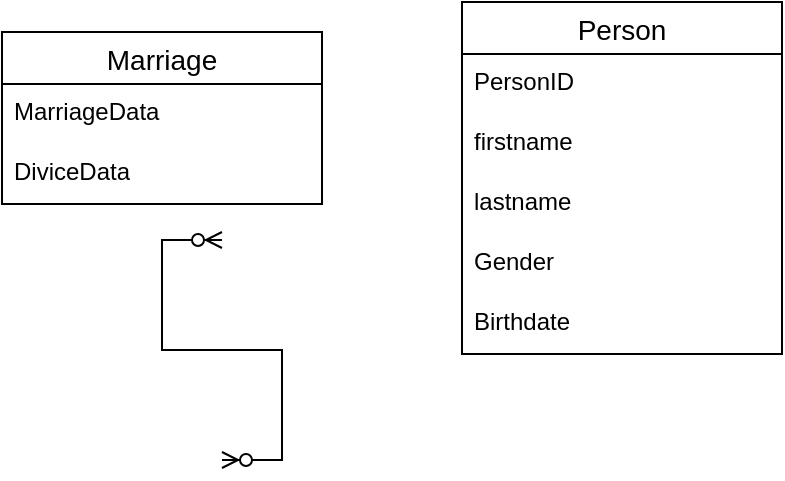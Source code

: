 <mxfile version="24.8.3">
  <diagram name="Page-1" id="Mpr27-hh_Rr52EJVnXrc">
    <mxGraphModel dx="1050" dy="618" grid="1" gridSize="10" guides="1" tooltips="1" connect="1" arrows="1" fold="1" page="1" pageScale="1" pageWidth="827" pageHeight="1169" math="0" shadow="0">
      <root>
        <mxCell id="0" />
        <mxCell id="1" parent="0" />
        <mxCell id="RT2dwashtf7dHHnjhqL0-16" value="Person" style="swimlane;fontStyle=0;childLayout=stackLayout;horizontal=1;startSize=26;horizontalStack=0;resizeParent=1;resizeParentMax=0;resizeLast=0;collapsible=1;marginBottom=0;align=center;fontSize=14;" vertex="1" parent="1">
          <mxGeometry x="510" y="241" width="160" height="176" as="geometry">
            <mxRectangle x="370" y="260" width="80" height="30" as="alternateBounds" />
          </mxGeometry>
        </mxCell>
        <mxCell id="RT2dwashtf7dHHnjhqL0-28" value="PersonID" style="text;strokeColor=none;fillColor=none;spacingLeft=4;spacingRight=4;overflow=hidden;rotatable=0;points=[[0,0.5],[1,0.5]];portConstraint=eastwest;fontSize=12;whiteSpace=wrap;html=1;" vertex="1" parent="RT2dwashtf7dHHnjhqL0-16">
          <mxGeometry y="26" width="160" height="30" as="geometry" />
        </mxCell>
        <mxCell id="RT2dwashtf7dHHnjhqL0-17" value="firstname" style="text;strokeColor=none;fillColor=none;spacingLeft=4;spacingRight=4;overflow=hidden;rotatable=0;points=[[0,0.5],[1,0.5]];portConstraint=eastwest;fontSize=12;whiteSpace=wrap;html=1;" vertex="1" parent="RT2dwashtf7dHHnjhqL0-16">
          <mxGeometry y="56" width="160" height="30" as="geometry" />
        </mxCell>
        <mxCell id="RT2dwashtf7dHHnjhqL0-18" value="lastname&lt;span style=&quot;white-space: pre;&quot;&gt;&#x9;&lt;/span&gt;" style="text;strokeColor=none;fillColor=none;spacingLeft=4;spacingRight=4;overflow=hidden;rotatable=0;points=[[0,0.5],[1,0.5]];portConstraint=eastwest;fontSize=12;whiteSpace=wrap;html=1;" vertex="1" parent="RT2dwashtf7dHHnjhqL0-16">
          <mxGeometry y="86" width="160" height="30" as="geometry" />
        </mxCell>
        <mxCell id="RT2dwashtf7dHHnjhqL0-19" value="Gender" style="text;strokeColor=none;fillColor=none;spacingLeft=4;spacingRight=4;overflow=hidden;rotatable=0;points=[[0,0.5],[1,0.5]];portConstraint=eastwest;fontSize=12;whiteSpace=wrap;html=1;" vertex="1" parent="RT2dwashtf7dHHnjhqL0-16">
          <mxGeometry y="116" width="160" height="30" as="geometry" />
        </mxCell>
        <mxCell id="RT2dwashtf7dHHnjhqL0-20" value="Birthdate" style="text;strokeColor=none;fillColor=none;spacingLeft=4;spacingRight=4;overflow=hidden;rotatable=0;points=[[0,0.5],[1,0.5]];portConstraint=eastwest;fontSize=12;whiteSpace=wrap;html=1;" vertex="1" parent="RT2dwashtf7dHHnjhqL0-16">
          <mxGeometry y="146" width="160" height="30" as="geometry" />
        </mxCell>
        <mxCell id="RT2dwashtf7dHHnjhqL0-22" value="" style="edgeStyle=entityRelationEdgeStyle;fontSize=12;html=1;endArrow=ERzeroToMany;endFill=1;startArrow=ERzeroToMany;rounded=0;" edge="1" parent="1">
          <mxGeometry width="100" height="100" relative="1" as="geometry">
            <mxPoint x="390" y="470" as="sourcePoint" />
            <mxPoint x="390" y="360" as="targetPoint" />
          </mxGeometry>
        </mxCell>
        <mxCell id="RT2dwashtf7dHHnjhqL0-23" value="Marriage" style="swimlane;fontStyle=0;childLayout=stackLayout;horizontal=1;startSize=26;horizontalStack=0;resizeParent=1;resizeParentMax=0;resizeLast=0;collapsible=1;marginBottom=0;align=center;fontSize=14;" vertex="1" parent="1">
          <mxGeometry x="280" y="256" width="160" height="86" as="geometry" />
        </mxCell>
        <mxCell id="RT2dwashtf7dHHnjhqL0-24" value="MarriageData" style="text;strokeColor=none;fillColor=none;spacingLeft=4;spacingRight=4;overflow=hidden;rotatable=0;points=[[0,0.5],[1,0.5]];portConstraint=eastwest;fontSize=12;whiteSpace=wrap;html=1;" vertex="1" parent="RT2dwashtf7dHHnjhqL0-23">
          <mxGeometry y="26" width="160" height="30" as="geometry" />
        </mxCell>
        <mxCell id="RT2dwashtf7dHHnjhqL0-25" value="DiviceData" style="text;strokeColor=none;fillColor=none;spacingLeft=4;spacingRight=4;overflow=hidden;rotatable=0;points=[[0,0.5],[1,0.5]];portConstraint=eastwest;fontSize=12;whiteSpace=wrap;html=1;" vertex="1" parent="RT2dwashtf7dHHnjhqL0-23">
          <mxGeometry y="56" width="160" height="30" as="geometry" />
        </mxCell>
      </root>
    </mxGraphModel>
  </diagram>
</mxfile>
